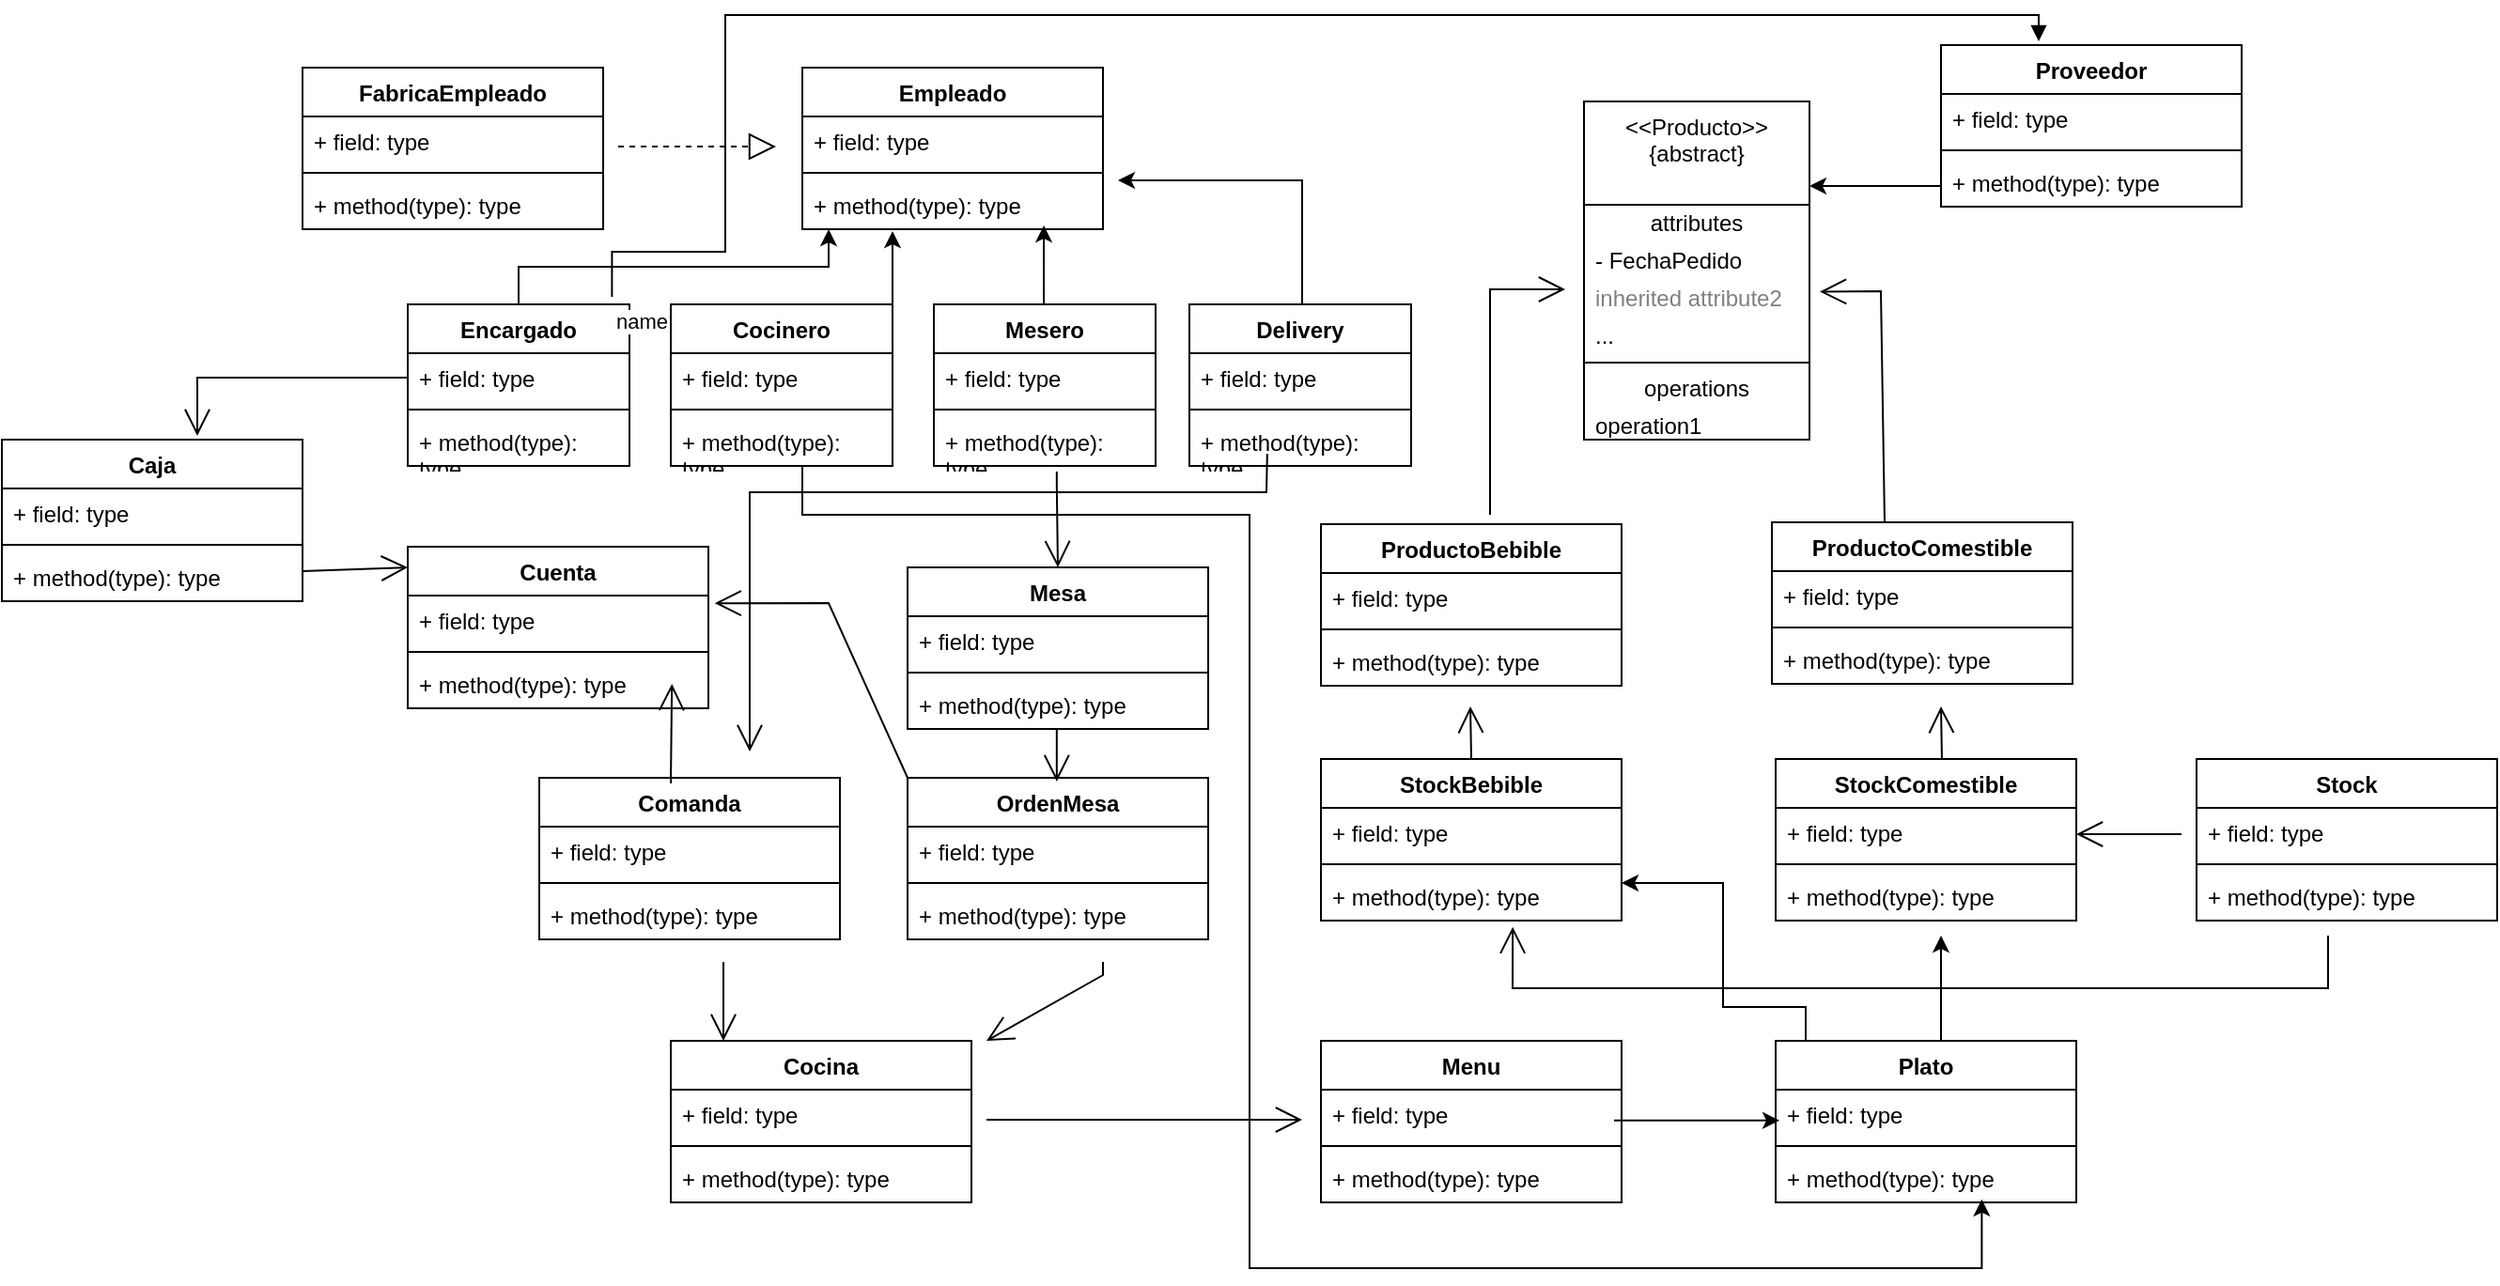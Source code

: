 <mxfile version="24.6.4" type="device">
  <diagram name="Page-1" id="c4acf3e9-155e-7222-9cf6-157b1a14988f">
    <mxGraphModel dx="1262" dy="672" grid="1" gridSize="14" guides="1" tooltips="1" connect="1" arrows="1" fold="1" page="1" pageScale="1" pageWidth="1200" pageHeight="1920" background="none" math="0" shadow="0">
      <root>
        <mxCell id="0" />
        <mxCell id="1" parent="0" />
        <mxCell id="5d2195bd80daf111-34" style="edgeStyle=orthogonalEdgeStyle;rounded=0;html=1;dashed=1;labelBackgroundColor=none;startFill=0;endArrow=open;endFill=0;endSize=10;fontFamily=Verdana;fontSize=10;" parent="1" source="5d2195bd80daf111-11" edge="1">
          <mxGeometry relative="1" as="geometry">
            <Array as="points">
              <mxPoint x="410" y="1029" />
              <mxPoint x="410" y="1029" />
            </Array>
            <mxPoint x="490" y="1029.0" as="targetPoint" />
          </mxGeometry>
        </mxCell>
        <mxCell id="Lcky20RSXvKVNPu2hC_a-1" value="Proveedor&lt;div&gt;&lt;br&gt;&lt;/div&gt;" style="swimlane;fontStyle=1;align=center;verticalAlign=top;childLayout=stackLayout;horizontal=1;startSize=26;horizontalStack=0;resizeParent=1;resizeParentMax=0;resizeLast=0;collapsible=1;marginBottom=0;whiteSpace=wrap;html=1;" vertex="1" parent="1">
          <mxGeometry x="1600" y="30" width="160" height="86" as="geometry" />
        </mxCell>
        <mxCell id="Lcky20RSXvKVNPu2hC_a-2" value="+ field: type" style="text;strokeColor=none;fillColor=none;align=left;verticalAlign=top;spacingLeft=4;spacingRight=4;overflow=hidden;rotatable=0;points=[[0,0.5],[1,0.5]];portConstraint=eastwest;whiteSpace=wrap;html=1;" vertex="1" parent="Lcky20RSXvKVNPu2hC_a-1">
          <mxGeometry y="26" width="160" height="26" as="geometry" />
        </mxCell>
        <mxCell id="Lcky20RSXvKVNPu2hC_a-3" value="" style="line;strokeWidth=1;fillColor=none;align=left;verticalAlign=middle;spacingTop=-1;spacingLeft=3;spacingRight=3;rotatable=0;labelPosition=right;points=[];portConstraint=eastwest;strokeColor=inherit;" vertex="1" parent="Lcky20RSXvKVNPu2hC_a-1">
          <mxGeometry y="52" width="160" height="8" as="geometry" />
        </mxCell>
        <mxCell id="Lcky20RSXvKVNPu2hC_a-4" value="+ method(type): type" style="text;strokeColor=none;fillColor=none;align=left;verticalAlign=top;spacingLeft=4;spacingRight=4;overflow=hidden;rotatable=0;points=[[0,0.5],[1,0.5]];portConstraint=eastwest;whiteSpace=wrap;html=1;" vertex="1" parent="Lcky20RSXvKVNPu2hC_a-1">
          <mxGeometry y="60" width="160" height="26" as="geometry" />
        </mxCell>
        <mxCell id="Lcky20RSXvKVNPu2hC_a-5" value="&amp;lt;&amp;lt;Producto&amp;gt;&amp;gt;&lt;br&gt;{abstract}" style="swimlane;fontStyle=0;align=center;verticalAlign=top;childLayout=stackLayout;horizontal=1;startSize=55;horizontalStack=0;resizeParent=1;resizeParentMax=0;resizeLast=0;collapsible=0;marginBottom=0;html=1;whiteSpace=wrap;" vertex="1" parent="1">
          <mxGeometry x="1410" y="60" width="120" height="180" as="geometry" />
        </mxCell>
        <mxCell id="Lcky20RSXvKVNPu2hC_a-6" value="attributes" style="text;html=1;strokeColor=none;fillColor=none;align=center;verticalAlign=middle;spacingLeft=4;spacingRight=4;overflow=hidden;rotatable=0;points=[[0,0.5],[1,0.5]];portConstraint=eastwest;whiteSpace=wrap;" vertex="1" parent="Lcky20RSXvKVNPu2hC_a-5">
          <mxGeometry y="55" width="120" height="20" as="geometry" />
        </mxCell>
        <mxCell id="Lcky20RSXvKVNPu2hC_a-7" value="- FechaPedido" style="text;html=1;strokeColor=none;fillColor=none;align=left;verticalAlign=middle;spacingLeft=4;spacingRight=4;overflow=hidden;rotatable=0;points=[[0,0.5],[1,0.5]];portConstraint=eastwest;whiteSpace=wrap;" vertex="1" parent="Lcky20RSXvKVNPu2hC_a-5">
          <mxGeometry y="75" width="120" height="20" as="geometry" />
        </mxCell>
        <mxCell id="Lcky20RSXvKVNPu2hC_a-8" value="inherited attribute2" style="text;html=1;strokeColor=none;fillColor=none;align=left;verticalAlign=middle;spacingLeft=4;spacingRight=4;overflow=hidden;rotatable=0;points=[[0,0.5],[1,0.5]];portConstraint=eastwest;fontColor=#808080;whiteSpace=wrap;" vertex="1" parent="Lcky20RSXvKVNPu2hC_a-5">
          <mxGeometry y="95" width="120" height="20" as="geometry" />
        </mxCell>
        <mxCell id="Lcky20RSXvKVNPu2hC_a-9" value="..." style="text;html=1;strokeColor=none;fillColor=none;align=left;verticalAlign=middle;spacingLeft=4;spacingRight=4;overflow=hidden;rotatable=0;points=[[0,0.5],[1,0.5]];portConstraint=eastwest;whiteSpace=wrap;" vertex="1" parent="Lcky20RSXvKVNPu2hC_a-5">
          <mxGeometry y="115" width="120" height="20" as="geometry" />
        </mxCell>
        <mxCell id="Lcky20RSXvKVNPu2hC_a-10" value="" style="line;strokeWidth=1;fillColor=none;align=left;verticalAlign=middle;spacingTop=-1;spacingLeft=3;spacingRight=3;rotatable=0;labelPosition=right;points=[];portConstraint=eastwest;" vertex="1" parent="Lcky20RSXvKVNPu2hC_a-5">
          <mxGeometry y="135" width="120" height="8" as="geometry" />
        </mxCell>
        <mxCell id="Lcky20RSXvKVNPu2hC_a-11" value="operations" style="text;html=1;strokeColor=none;fillColor=none;align=center;verticalAlign=middle;spacingLeft=4;spacingRight=4;overflow=hidden;rotatable=0;points=[[0,0.5],[1,0.5]];portConstraint=eastwest;whiteSpace=wrap;" vertex="1" parent="Lcky20RSXvKVNPu2hC_a-5">
          <mxGeometry y="143" width="120" height="20" as="geometry" />
        </mxCell>
        <mxCell id="Lcky20RSXvKVNPu2hC_a-12" value="operation1" style="text;html=1;strokeColor=none;fillColor=none;align=left;verticalAlign=middle;spacingLeft=4;spacingRight=4;overflow=hidden;rotatable=0;points=[[0,0.5],[1,0.5]];portConstraint=eastwest;whiteSpace=wrap;" vertex="1" parent="Lcky20RSXvKVNPu2hC_a-5">
          <mxGeometry y="163" width="120" height="17" as="geometry" />
        </mxCell>
        <mxCell id="Lcky20RSXvKVNPu2hC_a-43" value="ProductoBebible&lt;div&gt;&lt;br&gt;&lt;/div&gt;" style="swimlane;fontStyle=1;align=center;verticalAlign=top;childLayout=stackLayout;horizontal=1;startSize=26;horizontalStack=0;resizeParent=1;resizeParentMax=0;resizeLast=0;collapsible=1;marginBottom=0;whiteSpace=wrap;html=1;" vertex="1" parent="1">
          <mxGeometry x="1270" y="285" width="160" height="86" as="geometry" />
        </mxCell>
        <mxCell id="Lcky20RSXvKVNPu2hC_a-44" value="+ field: type" style="text;strokeColor=none;fillColor=none;align=left;verticalAlign=top;spacingLeft=4;spacingRight=4;overflow=hidden;rotatable=0;points=[[0,0.5],[1,0.5]];portConstraint=eastwest;whiteSpace=wrap;html=1;" vertex="1" parent="Lcky20RSXvKVNPu2hC_a-43">
          <mxGeometry y="26" width="160" height="26" as="geometry" />
        </mxCell>
        <mxCell id="Lcky20RSXvKVNPu2hC_a-45" value="" style="line;strokeWidth=1;fillColor=none;align=left;verticalAlign=middle;spacingTop=-1;spacingLeft=3;spacingRight=3;rotatable=0;labelPosition=right;points=[];portConstraint=eastwest;strokeColor=inherit;" vertex="1" parent="Lcky20RSXvKVNPu2hC_a-43">
          <mxGeometry y="52" width="160" height="8" as="geometry" />
        </mxCell>
        <mxCell id="Lcky20RSXvKVNPu2hC_a-46" value="+ method(type): type" style="text;strokeColor=none;fillColor=none;align=left;verticalAlign=top;spacingLeft=4;spacingRight=4;overflow=hidden;rotatable=0;points=[[0,0.5],[1,0.5]];portConstraint=eastwest;whiteSpace=wrap;html=1;" vertex="1" parent="Lcky20RSXvKVNPu2hC_a-43">
          <mxGeometry y="60" width="160" height="26" as="geometry" />
        </mxCell>
        <mxCell id="Lcky20RSXvKVNPu2hC_a-47" value="&lt;div&gt;ProductoComestible&lt;/div&gt;&lt;div&gt;&lt;br&gt;&lt;/div&gt;" style="swimlane;fontStyle=1;align=center;verticalAlign=top;childLayout=stackLayout;horizontal=1;startSize=26;horizontalStack=0;resizeParent=1;resizeParentMax=0;resizeLast=0;collapsible=1;marginBottom=0;whiteSpace=wrap;html=1;" vertex="1" parent="1">
          <mxGeometry x="1510" y="284" width="160" height="86" as="geometry" />
        </mxCell>
        <mxCell id="Lcky20RSXvKVNPu2hC_a-48" value="+ field: type" style="text;strokeColor=none;fillColor=none;align=left;verticalAlign=top;spacingLeft=4;spacingRight=4;overflow=hidden;rotatable=0;points=[[0,0.5],[1,0.5]];portConstraint=eastwest;whiteSpace=wrap;html=1;" vertex="1" parent="Lcky20RSXvKVNPu2hC_a-47">
          <mxGeometry y="26" width="160" height="26" as="geometry" />
        </mxCell>
        <mxCell id="Lcky20RSXvKVNPu2hC_a-49" value="" style="line;strokeWidth=1;fillColor=none;align=left;verticalAlign=middle;spacingTop=-1;spacingLeft=3;spacingRight=3;rotatable=0;labelPosition=right;points=[];portConstraint=eastwest;strokeColor=inherit;" vertex="1" parent="Lcky20RSXvKVNPu2hC_a-47">
          <mxGeometry y="52" width="160" height="8" as="geometry" />
        </mxCell>
        <mxCell id="Lcky20RSXvKVNPu2hC_a-50" value="+ method(type): type" style="text;strokeColor=none;fillColor=none;align=left;verticalAlign=top;spacingLeft=4;spacingRight=4;overflow=hidden;rotatable=0;points=[[0,0.5],[1,0.5]];portConstraint=eastwest;whiteSpace=wrap;html=1;" vertex="1" parent="Lcky20RSXvKVNPu2hC_a-47">
          <mxGeometry y="60" width="160" height="26" as="geometry" />
        </mxCell>
        <mxCell id="Lcky20RSXvKVNPu2hC_a-54" value="" style="endArrow=open;endFill=1;endSize=12;html=1;rounded=0;" edge="1" parent="1">
          <mxGeometry width="160" relative="1" as="geometry">
            <mxPoint x="1360" y="280" as="sourcePoint" />
            <mxPoint x="1400" y="160" as="targetPoint" />
            <Array as="points">
              <mxPoint x="1360" y="160" />
            </Array>
          </mxGeometry>
        </mxCell>
        <mxCell id="Lcky20RSXvKVNPu2hC_a-55" value="" style="endArrow=open;endFill=1;endSize=12;html=1;rounded=0;entryX=1.046;entryY=1.315;entryDx=0;entryDy=0;entryPerimeter=0;" edge="1" parent="1" target="Lcky20RSXvKVNPu2hC_a-7">
          <mxGeometry width="160" relative="1" as="geometry">
            <mxPoint x="1570" y="284" as="sourcePoint" />
            <mxPoint x="1610" y="164" as="targetPoint" />
            <Array as="points">
              <mxPoint x="1568" y="161" />
            </Array>
          </mxGeometry>
        </mxCell>
        <mxCell id="Lcky20RSXvKVNPu2hC_a-57" style="edgeStyle=orthogonalEdgeStyle;rounded=0;orthogonalLoop=1;jettySize=auto;html=1;exitX=0;exitY=0.5;exitDx=0;exitDy=0;entryX=1;entryY=0.25;entryDx=0;entryDy=0;" edge="1" parent="1" source="Lcky20RSXvKVNPu2hC_a-4" target="Lcky20RSXvKVNPu2hC_a-5">
          <mxGeometry relative="1" as="geometry">
            <Array as="points">
              <mxPoint x="1600" y="105" />
            </Array>
          </mxGeometry>
        </mxCell>
        <mxCell id="Lcky20RSXvKVNPu2hC_a-58" value="Empleado" style="swimlane;fontStyle=1;align=center;verticalAlign=top;childLayout=stackLayout;horizontal=1;startSize=26;horizontalStack=0;resizeParent=1;resizeParentMax=0;resizeLast=0;collapsible=1;marginBottom=0;whiteSpace=wrap;html=1;" vertex="1" parent="1">
          <mxGeometry x="994" y="42" width="160" height="86" as="geometry" />
        </mxCell>
        <mxCell id="Lcky20RSXvKVNPu2hC_a-59" value="+ field: type" style="text;strokeColor=none;fillColor=none;align=left;verticalAlign=top;spacingLeft=4;spacingRight=4;overflow=hidden;rotatable=0;points=[[0,0.5],[1,0.5]];portConstraint=eastwest;whiteSpace=wrap;html=1;" vertex="1" parent="Lcky20RSXvKVNPu2hC_a-58">
          <mxGeometry y="26" width="160" height="26" as="geometry" />
        </mxCell>
        <mxCell id="Lcky20RSXvKVNPu2hC_a-60" value="" style="line;strokeWidth=1;fillColor=none;align=left;verticalAlign=middle;spacingTop=-1;spacingLeft=3;spacingRight=3;rotatable=0;labelPosition=right;points=[];portConstraint=eastwest;strokeColor=inherit;" vertex="1" parent="Lcky20RSXvKVNPu2hC_a-58">
          <mxGeometry y="52" width="160" height="8" as="geometry" />
        </mxCell>
        <mxCell id="Lcky20RSXvKVNPu2hC_a-61" value="+ method(type): type" style="text;strokeColor=none;fillColor=none;align=left;verticalAlign=top;spacingLeft=4;spacingRight=4;overflow=hidden;rotatable=0;points=[[0,0.5],[1,0.5]];portConstraint=eastwest;whiteSpace=wrap;html=1;" vertex="1" parent="Lcky20RSXvKVNPu2hC_a-58">
          <mxGeometry y="60" width="160" height="26" as="geometry" />
        </mxCell>
        <mxCell id="Lcky20RSXvKVNPu2hC_a-86" style="edgeStyle=orthogonalEdgeStyle;rounded=0;orthogonalLoop=1;jettySize=auto;html=1;" edge="1" parent="1" source="Lcky20RSXvKVNPu2hC_a-62" target="Lcky20RSXvKVNPu2hC_a-61">
          <mxGeometry relative="1" as="geometry">
            <mxPoint x="1008" y="140" as="targetPoint" />
            <Array as="points">
              <mxPoint x="843" y="148" />
              <mxPoint x="1008" y="148" />
            </Array>
          </mxGeometry>
        </mxCell>
        <mxCell id="Lcky20RSXvKVNPu2hC_a-62" value="Encargado&lt;div&gt;&lt;br&gt;&lt;/div&gt;" style="swimlane;fontStyle=1;align=center;verticalAlign=top;childLayout=stackLayout;horizontal=1;startSize=26;horizontalStack=0;resizeParent=1;resizeParentMax=0;resizeLast=0;collapsible=1;marginBottom=0;whiteSpace=wrap;html=1;" vertex="1" parent="1">
          <mxGeometry x="784" y="168" width="118" height="86" as="geometry" />
        </mxCell>
        <mxCell id="Lcky20RSXvKVNPu2hC_a-63" value="+ field: type" style="text;strokeColor=none;fillColor=none;align=left;verticalAlign=top;spacingLeft=4;spacingRight=4;overflow=hidden;rotatable=0;points=[[0,0.5],[1,0.5]];portConstraint=eastwest;whiteSpace=wrap;html=1;" vertex="1" parent="Lcky20RSXvKVNPu2hC_a-62">
          <mxGeometry y="26" width="118" height="26" as="geometry" />
        </mxCell>
        <mxCell id="Lcky20RSXvKVNPu2hC_a-64" value="" style="line;strokeWidth=1;fillColor=none;align=left;verticalAlign=middle;spacingTop=-1;spacingLeft=3;spacingRight=3;rotatable=0;labelPosition=right;points=[];portConstraint=eastwest;strokeColor=inherit;" vertex="1" parent="Lcky20RSXvKVNPu2hC_a-62">
          <mxGeometry y="52" width="118" height="8" as="geometry" />
        </mxCell>
        <mxCell id="Lcky20RSXvKVNPu2hC_a-65" value="+ method(type): type" style="text;strokeColor=none;fillColor=none;align=left;verticalAlign=top;spacingLeft=4;spacingRight=4;overflow=hidden;rotatable=0;points=[[0,0.5],[1,0.5]];portConstraint=eastwest;whiteSpace=wrap;html=1;" vertex="1" parent="Lcky20RSXvKVNPu2hC_a-62">
          <mxGeometry y="60" width="118" height="26" as="geometry" />
        </mxCell>
        <mxCell id="Lcky20RSXvKVNPu2hC_a-66" value="Cocinero&lt;div&gt;&lt;br&gt;&lt;/div&gt;" style="swimlane;fontStyle=1;align=center;verticalAlign=top;childLayout=stackLayout;horizontal=1;startSize=26;horizontalStack=0;resizeParent=1;resizeParentMax=0;resizeLast=0;collapsible=1;marginBottom=0;whiteSpace=wrap;html=1;" vertex="1" parent="1">
          <mxGeometry x="924" y="168" width="118" height="86" as="geometry" />
        </mxCell>
        <mxCell id="Lcky20RSXvKVNPu2hC_a-67" value="+ field: type" style="text;strokeColor=none;fillColor=none;align=left;verticalAlign=top;spacingLeft=4;spacingRight=4;overflow=hidden;rotatable=0;points=[[0,0.5],[1,0.5]];portConstraint=eastwest;whiteSpace=wrap;html=1;" vertex="1" parent="Lcky20RSXvKVNPu2hC_a-66">
          <mxGeometry y="26" width="118" height="26" as="geometry" />
        </mxCell>
        <mxCell id="Lcky20RSXvKVNPu2hC_a-68" value="" style="line;strokeWidth=1;fillColor=none;align=left;verticalAlign=middle;spacingTop=-1;spacingLeft=3;spacingRight=3;rotatable=0;labelPosition=right;points=[];portConstraint=eastwest;strokeColor=inherit;" vertex="1" parent="Lcky20RSXvKVNPu2hC_a-66">
          <mxGeometry y="52" width="118" height="8" as="geometry" />
        </mxCell>
        <mxCell id="Lcky20RSXvKVNPu2hC_a-69" value="+ method(type): type" style="text;strokeColor=none;fillColor=none;align=left;verticalAlign=top;spacingLeft=4;spacingRight=4;overflow=hidden;rotatable=0;points=[[0,0.5],[1,0.5]];portConstraint=eastwest;whiteSpace=wrap;html=1;" vertex="1" parent="Lcky20RSXvKVNPu2hC_a-66">
          <mxGeometry y="60" width="118" height="26" as="geometry" />
        </mxCell>
        <mxCell id="Lcky20RSXvKVNPu2hC_a-70" value="Mesero&lt;div&gt;&lt;br&gt;&lt;/div&gt;" style="swimlane;fontStyle=1;align=center;verticalAlign=top;childLayout=stackLayout;horizontal=1;startSize=26;horizontalStack=0;resizeParent=1;resizeParentMax=0;resizeLast=0;collapsible=1;marginBottom=0;whiteSpace=wrap;html=1;" vertex="1" parent="1">
          <mxGeometry x="1064" y="168" width="118" height="86" as="geometry" />
        </mxCell>
        <mxCell id="Lcky20RSXvKVNPu2hC_a-71" value="+ field: type" style="text;strokeColor=none;fillColor=none;align=left;verticalAlign=top;spacingLeft=4;spacingRight=4;overflow=hidden;rotatable=0;points=[[0,0.5],[1,0.5]];portConstraint=eastwest;whiteSpace=wrap;html=1;" vertex="1" parent="Lcky20RSXvKVNPu2hC_a-70">
          <mxGeometry y="26" width="118" height="26" as="geometry" />
        </mxCell>
        <mxCell id="Lcky20RSXvKVNPu2hC_a-72" value="" style="line;strokeWidth=1;fillColor=none;align=left;verticalAlign=middle;spacingTop=-1;spacingLeft=3;spacingRight=3;rotatable=0;labelPosition=right;points=[];portConstraint=eastwest;strokeColor=inherit;" vertex="1" parent="Lcky20RSXvKVNPu2hC_a-70">
          <mxGeometry y="52" width="118" height="8" as="geometry" />
        </mxCell>
        <mxCell id="Lcky20RSXvKVNPu2hC_a-73" value="+ method(type): type" style="text;strokeColor=none;fillColor=none;align=left;verticalAlign=top;spacingLeft=4;spacingRight=4;overflow=hidden;rotatable=0;points=[[0,0.5],[1,0.5]];portConstraint=eastwest;whiteSpace=wrap;html=1;" vertex="1" parent="Lcky20RSXvKVNPu2hC_a-70">
          <mxGeometry y="60" width="118" height="26" as="geometry" />
        </mxCell>
        <mxCell id="Lcky20RSXvKVNPu2hC_a-76" value="&lt;div&gt;Delivery&lt;/div&gt;&lt;div&gt;&lt;br&gt;&lt;/div&gt;" style="swimlane;fontStyle=1;align=center;verticalAlign=top;childLayout=stackLayout;horizontal=1;startSize=26;horizontalStack=0;resizeParent=1;resizeParentMax=0;resizeLast=0;collapsible=1;marginBottom=0;whiteSpace=wrap;html=1;" vertex="1" parent="1">
          <mxGeometry x="1200" y="168" width="118" height="86" as="geometry" />
        </mxCell>
        <mxCell id="Lcky20RSXvKVNPu2hC_a-77" value="+ field: type" style="text;strokeColor=none;fillColor=none;align=left;verticalAlign=top;spacingLeft=4;spacingRight=4;overflow=hidden;rotatable=0;points=[[0,0.5],[1,0.5]];portConstraint=eastwest;whiteSpace=wrap;html=1;" vertex="1" parent="Lcky20RSXvKVNPu2hC_a-76">
          <mxGeometry y="26" width="118" height="26" as="geometry" />
        </mxCell>
        <mxCell id="Lcky20RSXvKVNPu2hC_a-78" value="" style="line;strokeWidth=1;fillColor=none;align=left;verticalAlign=middle;spacingTop=-1;spacingLeft=3;spacingRight=3;rotatable=0;labelPosition=right;points=[];portConstraint=eastwest;strokeColor=inherit;" vertex="1" parent="Lcky20RSXvKVNPu2hC_a-76">
          <mxGeometry y="52" width="118" height="8" as="geometry" />
        </mxCell>
        <mxCell id="Lcky20RSXvKVNPu2hC_a-79" value="+ method(type): type" style="text;strokeColor=none;fillColor=none;align=left;verticalAlign=top;spacingLeft=4;spacingRight=4;overflow=hidden;rotatable=0;points=[[0,0.5],[1,0.5]];portConstraint=eastwest;whiteSpace=wrap;html=1;" vertex="1" parent="Lcky20RSXvKVNPu2hC_a-76">
          <mxGeometry y="60" width="118" height="26" as="geometry" />
        </mxCell>
        <mxCell id="Lcky20RSXvKVNPu2hC_a-80" value="FabricaEmpleado&lt;div&gt;&lt;br&gt;&lt;/div&gt;" style="swimlane;fontStyle=1;align=center;verticalAlign=top;childLayout=stackLayout;horizontal=1;startSize=26;horizontalStack=0;resizeParent=1;resizeParentMax=0;resizeLast=0;collapsible=1;marginBottom=0;whiteSpace=wrap;html=1;" vertex="1" parent="1">
          <mxGeometry x="728" y="42" width="160" height="86" as="geometry" />
        </mxCell>
        <mxCell id="Lcky20RSXvKVNPu2hC_a-81" value="+ field: type" style="text;strokeColor=none;fillColor=none;align=left;verticalAlign=top;spacingLeft=4;spacingRight=4;overflow=hidden;rotatable=0;points=[[0,0.5],[1,0.5]];portConstraint=eastwest;whiteSpace=wrap;html=1;" vertex="1" parent="Lcky20RSXvKVNPu2hC_a-80">
          <mxGeometry y="26" width="160" height="26" as="geometry" />
        </mxCell>
        <mxCell id="Lcky20RSXvKVNPu2hC_a-82" value="" style="line;strokeWidth=1;fillColor=none;align=left;verticalAlign=middle;spacingTop=-1;spacingLeft=3;spacingRight=3;rotatable=0;labelPosition=right;points=[];portConstraint=eastwest;strokeColor=inherit;" vertex="1" parent="Lcky20RSXvKVNPu2hC_a-80">
          <mxGeometry y="52" width="160" height="8" as="geometry" />
        </mxCell>
        <mxCell id="Lcky20RSXvKVNPu2hC_a-83" value="+ method(type): type" style="text;strokeColor=none;fillColor=none;align=left;verticalAlign=top;spacingLeft=4;spacingRight=4;overflow=hidden;rotatable=0;points=[[0,0.5],[1,0.5]];portConstraint=eastwest;whiteSpace=wrap;html=1;" vertex="1" parent="Lcky20RSXvKVNPu2hC_a-80">
          <mxGeometry y="60" width="160" height="26" as="geometry" />
        </mxCell>
        <mxCell id="Lcky20RSXvKVNPu2hC_a-84" value="" style="endArrow=block;dashed=1;endFill=0;endSize=12;html=1;rounded=0;" edge="1" parent="1">
          <mxGeometry width="160" relative="1" as="geometry">
            <mxPoint x="896" y="84" as="sourcePoint" />
            <mxPoint x="980" y="84" as="targetPoint" />
          </mxGeometry>
        </mxCell>
        <mxCell id="Lcky20RSXvKVNPu2hC_a-88" style="edgeStyle=orthogonalEdgeStyle;rounded=0;orthogonalLoop=1;jettySize=auto;html=1;" edge="1" parent="1">
          <mxGeometry relative="1" as="geometry">
            <mxPoint x="1162" y="102" as="targetPoint" />
            <mxPoint x="1260" y="168" as="sourcePoint" />
            <Array as="points">
              <mxPoint x="1260" y="102" />
            </Array>
          </mxGeometry>
        </mxCell>
        <mxCell id="Lcky20RSXvKVNPu2hC_a-89" style="edgeStyle=orthogonalEdgeStyle;rounded=0;orthogonalLoop=1;jettySize=auto;html=1;" edge="1" parent="1">
          <mxGeometry relative="1" as="geometry">
            <mxPoint x="1122.52" y="126" as="targetPoint" />
            <mxPoint x="1122.52" y="168" as="sourcePoint" />
            <Array as="points">
              <mxPoint x="1122.52" y="156" />
            </Array>
          </mxGeometry>
        </mxCell>
        <mxCell id="Lcky20RSXvKVNPu2hC_a-90" style="edgeStyle=orthogonalEdgeStyle;rounded=0;orthogonalLoop=1;jettySize=auto;html=1;" edge="1" parent="1">
          <mxGeometry relative="1" as="geometry">
            <mxPoint x="1042" y="129" as="targetPoint" />
            <mxPoint x="1042" y="171" as="sourcePoint" />
            <Array as="points">
              <mxPoint x="1042" y="159" />
            </Array>
          </mxGeometry>
        </mxCell>
        <mxCell id="Lcky20RSXvKVNPu2hC_a-91" value="name" style="endArrow=block;endFill=1;html=1;edgeStyle=orthogonalEdgeStyle;align=left;verticalAlign=top;rounded=0;exitX=0.921;exitY=-0.046;exitDx=0;exitDy=0;exitPerimeter=0;" edge="1" parent="1" source="Lcky20RSXvKVNPu2hC_a-62">
          <mxGeometry x="-1" relative="1" as="geometry">
            <mxPoint x="798" y="140" as="sourcePoint" />
            <mxPoint x="1652" y="28" as="targetPoint" />
            <Array as="points">
              <mxPoint x="893" y="140" />
              <mxPoint x="953" y="140" />
              <mxPoint x="953" y="14" />
            </Array>
          </mxGeometry>
        </mxCell>
        <mxCell id="Lcky20RSXvKVNPu2hC_a-92" value="&lt;div&gt;&lt;br&gt;&lt;/div&gt;&lt;div&gt;&lt;br&gt;&lt;/div&gt;" style="edgeLabel;resizable=0;html=1;align=left;verticalAlign=bottom;" connectable="0" vertex="1" parent="Lcky20RSXvKVNPu2hC_a-91">
          <mxGeometry x="-1" relative="1" as="geometry" />
        </mxCell>
        <mxCell id="Lcky20RSXvKVNPu2hC_a-93" value="Stock&lt;div&gt;&lt;br&gt;&lt;/div&gt;" style="swimlane;fontStyle=1;align=center;verticalAlign=top;childLayout=stackLayout;horizontal=1;startSize=26;horizontalStack=0;resizeParent=1;resizeParentMax=0;resizeLast=0;collapsible=1;marginBottom=0;whiteSpace=wrap;html=1;" vertex="1" parent="1">
          <mxGeometry x="1736" y="410" width="160" height="86" as="geometry" />
        </mxCell>
        <mxCell id="Lcky20RSXvKVNPu2hC_a-94" value="+ field: type" style="text;strokeColor=none;fillColor=none;align=left;verticalAlign=top;spacingLeft=4;spacingRight=4;overflow=hidden;rotatable=0;points=[[0,0.5],[1,0.5]];portConstraint=eastwest;whiteSpace=wrap;html=1;" vertex="1" parent="Lcky20RSXvKVNPu2hC_a-93">
          <mxGeometry y="26" width="160" height="26" as="geometry" />
        </mxCell>
        <mxCell id="Lcky20RSXvKVNPu2hC_a-95" value="" style="line;strokeWidth=1;fillColor=none;align=left;verticalAlign=middle;spacingTop=-1;spacingLeft=3;spacingRight=3;rotatable=0;labelPosition=right;points=[];portConstraint=eastwest;strokeColor=inherit;" vertex="1" parent="Lcky20RSXvKVNPu2hC_a-93">
          <mxGeometry y="52" width="160" height="8" as="geometry" />
        </mxCell>
        <mxCell id="Lcky20RSXvKVNPu2hC_a-96" value="+ method(type): type" style="text;strokeColor=none;fillColor=none;align=left;verticalAlign=top;spacingLeft=4;spacingRight=4;overflow=hidden;rotatable=0;points=[[0,0.5],[1,0.5]];portConstraint=eastwest;whiteSpace=wrap;html=1;" vertex="1" parent="Lcky20RSXvKVNPu2hC_a-93">
          <mxGeometry y="60" width="160" height="26" as="geometry" />
        </mxCell>
        <mxCell id="Lcky20RSXvKVNPu2hC_a-97" value="StockBebible&lt;div&gt;&lt;br&gt;&lt;div&gt;&lt;br&gt;&lt;/div&gt;&lt;/div&gt;" style="swimlane;fontStyle=1;align=center;verticalAlign=top;childLayout=stackLayout;horizontal=1;startSize=26;horizontalStack=0;resizeParent=1;resizeParentMax=0;resizeLast=0;collapsible=1;marginBottom=0;whiteSpace=wrap;html=1;" vertex="1" parent="1">
          <mxGeometry x="1270" y="410" width="160" height="86" as="geometry" />
        </mxCell>
        <mxCell id="Lcky20RSXvKVNPu2hC_a-98" value="+ field: type" style="text;strokeColor=none;fillColor=none;align=left;verticalAlign=top;spacingLeft=4;spacingRight=4;overflow=hidden;rotatable=0;points=[[0,0.5],[1,0.5]];portConstraint=eastwest;whiteSpace=wrap;html=1;" vertex="1" parent="Lcky20RSXvKVNPu2hC_a-97">
          <mxGeometry y="26" width="160" height="26" as="geometry" />
        </mxCell>
        <mxCell id="Lcky20RSXvKVNPu2hC_a-99" value="" style="line;strokeWidth=1;fillColor=none;align=left;verticalAlign=middle;spacingTop=-1;spacingLeft=3;spacingRight=3;rotatable=0;labelPosition=right;points=[];portConstraint=eastwest;strokeColor=inherit;" vertex="1" parent="Lcky20RSXvKVNPu2hC_a-97">
          <mxGeometry y="52" width="160" height="8" as="geometry" />
        </mxCell>
        <mxCell id="Lcky20RSXvKVNPu2hC_a-100" value="+ method(type): type" style="text;strokeColor=none;fillColor=none;align=left;verticalAlign=top;spacingLeft=4;spacingRight=4;overflow=hidden;rotatable=0;points=[[0,0.5],[1,0.5]];portConstraint=eastwest;whiteSpace=wrap;html=1;" vertex="1" parent="Lcky20RSXvKVNPu2hC_a-97">
          <mxGeometry y="60" width="160" height="26" as="geometry" />
        </mxCell>
        <mxCell id="Lcky20RSXvKVNPu2hC_a-101" value="StockComestible&lt;div&gt;&lt;br&gt;&lt;div&gt;&lt;br&gt;&lt;/div&gt;&lt;/div&gt;" style="swimlane;fontStyle=1;align=center;verticalAlign=top;childLayout=stackLayout;horizontal=1;startSize=26;horizontalStack=0;resizeParent=1;resizeParentMax=0;resizeLast=0;collapsible=1;marginBottom=0;whiteSpace=wrap;html=1;" vertex="1" parent="1">
          <mxGeometry x="1512" y="410" width="160" height="86" as="geometry" />
        </mxCell>
        <mxCell id="Lcky20RSXvKVNPu2hC_a-102" value="+ field: type" style="text;strokeColor=none;fillColor=none;align=left;verticalAlign=top;spacingLeft=4;spacingRight=4;overflow=hidden;rotatable=0;points=[[0,0.5],[1,0.5]];portConstraint=eastwest;whiteSpace=wrap;html=1;" vertex="1" parent="Lcky20RSXvKVNPu2hC_a-101">
          <mxGeometry y="26" width="160" height="26" as="geometry" />
        </mxCell>
        <mxCell id="Lcky20RSXvKVNPu2hC_a-103" value="" style="line;strokeWidth=1;fillColor=none;align=left;verticalAlign=middle;spacingTop=-1;spacingLeft=3;spacingRight=3;rotatable=0;labelPosition=right;points=[];portConstraint=eastwest;strokeColor=inherit;" vertex="1" parent="Lcky20RSXvKVNPu2hC_a-101">
          <mxGeometry y="52" width="160" height="8" as="geometry" />
        </mxCell>
        <mxCell id="Lcky20RSXvKVNPu2hC_a-104" value="+ method(type): type" style="text;strokeColor=none;fillColor=none;align=left;verticalAlign=top;spacingLeft=4;spacingRight=4;overflow=hidden;rotatable=0;points=[[0,0.5],[1,0.5]];portConstraint=eastwest;whiteSpace=wrap;html=1;" vertex="1" parent="Lcky20RSXvKVNPu2hC_a-101">
          <mxGeometry y="60" width="160" height="26" as="geometry" />
        </mxCell>
        <mxCell id="Lcky20RSXvKVNPu2hC_a-105" value="" style="endArrow=open;endFill=1;endSize=12;html=1;rounded=0;" edge="1" parent="1">
          <mxGeometry width="160" relative="1" as="geometry">
            <mxPoint x="1350" y="410" as="sourcePoint" />
            <mxPoint x="1349.52" y="382" as="targetPoint" />
            <Array as="points">
              <mxPoint x="1349.52" y="410" />
            </Array>
          </mxGeometry>
        </mxCell>
        <mxCell id="Lcky20RSXvKVNPu2hC_a-106" value="" style="endArrow=open;endFill=1;endSize=12;html=1;rounded=0;" edge="1" parent="1">
          <mxGeometry width="160" relative="1" as="geometry">
            <mxPoint x="1600.48" y="410" as="sourcePoint" />
            <mxPoint x="1600" y="382" as="targetPoint" />
            <Array as="points">
              <mxPoint x="1600" y="410" />
            </Array>
          </mxGeometry>
        </mxCell>
        <mxCell id="Lcky20RSXvKVNPu2hC_a-107" value="" style="endArrow=open;endFill=1;endSize=12;html=1;rounded=0;" edge="1" parent="1">
          <mxGeometry width="160" relative="1" as="geometry">
            <mxPoint x="1699.24" y="450" as="sourcePoint" />
            <mxPoint x="1672" y="450" as="targetPoint" />
            <Array as="points">
              <mxPoint x="1728" y="450" />
              <mxPoint x="1698.76" y="450" />
            </Array>
          </mxGeometry>
        </mxCell>
        <mxCell id="Lcky20RSXvKVNPu2hC_a-108" value="&lt;div&gt;Plato&lt;/div&gt;&lt;div&gt;&lt;br&gt;&lt;/div&gt;" style="swimlane;fontStyle=1;align=center;verticalAlign=top;childLayout=stackLayout;horizontal=1;startSize=26;horizontalStack=0;resizeParent=1;resizeParentMax=0;resizeLast=0;collapsible=1;marginBottom=0;whiteSpace=wrap;html=1;" vertex="1" parent="1">
          <mxGeometry x="1512" y="560" width="160" height="86" as="geometry" />
        </mxCell>
        <mxCell id="Lcky20RSXvKVNPu2hC_a-109" value="+ field: type" style="text;strokeColor=none;fillColor=none;align=left;verticalAlign=top;spacingLeft=4;spacingRight=4;overflow=hidden;rotatable=0;points=[[0,0.5],[1,0.5]];portConstraint=eastwest;whiteSpace=wrap;html=1;" vertex="1" parent="Lcky20RSXvKVNPu2hC_a-108">
          <mxGeometry y="26" width="160" height="26" as="geometry" />
        </mxCell>
        <mxCell id="Lcky20RSXvKVNPu2hC_a-110" value="" style="line;strokeWidth=1;fillColor=none;align=left;verticalAlign=middle;spacingTop=-1;spacingLeft=3;spacingRight=3;rotatable=0;labelPosition=right;points=[];portConstraint=eastwest;strokeColor=inherit;" vertex="1" parent="Lcky20RSXvKVNPu2hC_a-108">
          <mxGeometry y="52" width="160" height="8" as="geometry" />
        </mxCell>
        <mxCell id="Lcky20RSXvKVNPu2hC_a-111" value="+ method(type): type" style="text;strokeColor=none;fillColor=none;align=left;verticalAlign=top;spacingLeft=4;spacingRight=4;overflow=hidden;rotatable=0;points=[[0,0.5],[1,0.5]];portConstraint=eastwest;whiteSpace=wrap;html=1;" vertex="1" parent="Lcky20RSXvKVNPu2hC_a-108">
          <mxGeometry y="60" width="160" height="26" as="geometry" />
        </mxCell>
        <mxCell id="Lcky20RSXvKVNPu2hC_a-112" value="&lt;div&gt;Menu&lt;/div&gt;&lt;div&gt;&lt;br&gt;&lt;/div&gt;" style="swimlane;fontStyle=1;align=center;verticalAlign=top;childLayout=stackLayout;horizontal=1;startSize=26;horizontalStack=0;resizeParent=1;resizeParentMax=0;resizeLast=0;collapsible=1;marginBottom=0;whiteSpace=wrap;html=1;" vertex="1" parent="1">
          <mxGeometry x="1270" y="560" width="160" height="86" as="geometry" />
        </mxCell>
        <mxCell id="Lcky20RSXvKVNPu2hC_a-113" value="+ field: type" style="text;strokeColor=none;fillColor=none;align=left;verticalAlign=top;spacingLeft=4;spacingRight=4;overflow=hidden;rotatable=0;points=[[0,0.5],[1,0.5]];portConstraint=eastwest;whiteSpace=wrap;html=1;" vertex="1" parent="Lcky20RSXvKVNPu2hC_a-112">
          <mxGeometry y="26" width="160" height="26" as="geometry" />
        </mxCell>
        <mxCell id="Lcky20RSXvKVNPu2hC_a-114" value="" style="line;strokeWidth=1;fillColor=none;align=left;verticalAlign=middle;spacingTop=-1;spacingLeft=3;spacingRight=3;rotatable=0;labelPosition=right;points=[];portConstraint=eastwest;strokeColor=inherit;" vertex="1" parent="Lcky20RSXvKVNPu2hC_a-112">
          <mxGeometry y="52" width="160" height="8" as="geometry" />
        </mxCell>
        <mxCell id="Lcky20RSXvKVNPu2hC_a-115" value="+ method(type): type" style="text;strokeColor=none;fillColor=none;align=left;verticalAlign=top;spacingLeft=4;spacingRight=4;overflow=hidden;rotatable=0;points=[[0,0.5],[1,0.5]];portConstraint=eastwest;whiteSpace=wrap;html=1;" vertex="1" parent="Lcky20RSXvKVNPu2hC_a-112">
          <mxGeometry y="60" width="160" height="26" as="geometry" />
        </mxCell>
        <mxCell id="Lcky20RSXvKVNPu2hC_a-116" style="edgeStyle=orthogonalEdgeStyle;rounded=0;orthogonalLoop=1;jettySize=auto;html=1;" edge="1" parent="1">
          <mxGeometry relative="1" as="geometry">
            <mxPoint x="1514.03" y="602.41" as="targetPoint" />
            <mxPoint x="1486.03" y="602.41" as="sourcePoint" />
            <Array as="points">
              <mxPoint x="1426" y="602.82" />
              <mxPoint x="1510" y="602.82" />
            </Array>
          </mxGeometry>
        </mxCell>
        <mxCell id="Lcky20RSXvKVNPu2hC_a-117" style="edgeStyle=orthogonalEdgeStyle;rounded=0;orthogonalLoop=1;jettySize=auto;html=1;" edge="1" parent="1">
          <mxGeometry relative="1" as="geometry">
            <mxPoint x="1600" y="504" as="targetPoint" />
            <mxPoint x="1600" y="560" as="sourcePoint" />
            <Array as="points">
              <mxPoint x="1600" y="532" />
            </Array>
          </mxGeometry>
        </mxCell>
        <mxCell id="Lcky20RSXvKVNPu2hC_a-118" style="edgeStyle=orthogonalEdgeStyle;rounded=0;orthogonalLoop=1;jettySize=auto;html=1;exitX=0.1;exitY=0;exitDx=0;exitDy=0;exitPerimeter=0;" edge="1" parent="1" source="Lcky20RSXvKVNPu2hC_a-108">
          <mxGeometry relative="1" as="geometry">
            <mxPoint x="1430" y="476" as="targetPoint" />
            <mxPoint x="1528" y="542" as="sourcePoint" />
            <Array as="points">
              <mxPoint x="1528" y="542" />
              <mxPoint x="1484" y="542" />
              <mxPoint x="1484" y="476" />
            </Array>
          </mxGeometry>
        </mxCell>
        <mxCell id="Lcky20RSXvKVNPu2hC_a-119" style="edgeStyle=orthogonalEdgeStyle;rounded=0;orthogonalLoop=1;jettySize=auto;html=1;exitX=0.488;exitY=1.178;exitDx=0;exitDy=0;exitPerimeter=0;entryX=0.608;entryY=1.116;entryDx=0;entryDy=0;entryPerimeter=0;" edge="1" parent="1">
          <mxGeometry relative="1" as="geometry">
            <mxPoint x="1621.7" y="644.386" as="targetPoint" />
            <mxPoint x="994.004" y="253.998" as="sourcePoint" />
            <Array as="points">
              <mxPoint x="994" y="280" />
              <mxPoint x="1232" y="280" />
              <mxPoint x="1232" y="681" />
              <mxPoint x="1622" y="681" />
            </Array>
          </mxGeometry>
        </mxCell>
        <mxCell id="Lcky20RSXvKVNPu2hC_a-123" value="Cocina&lt;div&gt;&lt;br&gt;&lt;/div&gt;" style="swimlane;fontStyle=1;align=center;verticalAlign=top;childLayout=stackLayout;horizontal=1;startSize=26;horizontalStack=0;resizeParent=1;resizeParentMax=0;resizeLast=0;collapsible=1;marginBottom=0;whiteSpace=wrap;html=1;" vertex="1" parent="1">
          <mxGeometry x="924" y="560" width="160" height="86" as="geometry" />
        </mxCell>
        <mxCell id="Lcky20RSXvKVNPu2hC_a-124" value="+ field: type" style="text;strokeColor=none;fillColor=none;align=left;verticalAlign=top;spacingLeft=4;spacingRight=4;overflow=hidden;rotatable=0;points=[[0,0.5],[1,0.5]];portConstraint=eastwest;whiteSpace=wrap;html=1;" vertex="1" parent="Lcky20RSXvKVNPu2hC_a-123">
          <mxGeometry y="26" width="160" height="26" as="geometry" />
        </mxCell>
        <mxCell id="Lcky20RSXvKVNPu2hC_a-125" value="" style="line;strokeWidth=1;fillColor=none;align=left;verticalAlign=middle;spacingTop=-1;spacingLeft=3;spacingRight=3;rotatable=0;labelPosition=right;points=[];portConstraint=eastwest;strokeColor=inherit;" vertex="1" parent="Lcky20RSXvKVNPu2hC_a-123">
          <mxGeometry y="52" width="160" height="8" as="geometry" />
        </mxCell>
        <mxCell id="Lcky20RSXvKVNPu2hC_a-126" value="+ method(type): type" style="text;strokeColor=none;fillColor=none;align=left;verticalAlign=top;spacingLeft=4;spacingRight=4;overflow=hidden;rotatable=0;points=[[0,0.5],[1,0.5]];portConstraint=eastwest;whiteSpace=wrap;html=1;" vertex="1" parent="Lcky20RSXvKVNPu2hC_a-123">
          <mxGeometry y="60" width="160" height="26" as="geometry" />
        </mxCell>
        <mxCell id="Lcky20RSXvKVNPu2hC_a-128" value="" style="endArrow=open;endFill=1;endSize=12;html=1;rounded=0;" edge="1" parent="1">
          <mxGeometry width="160" relative="1" as="geometry">
            <mxPoint x="1120.48" y="602" as="sourcePoint" />
            <mxPoint x="1260" y="602" as="targetPoint" />
            <Array as="points">
              <mxPoint x="1092" y="602" />
            </Array>
          </mxGeometry>
        </mxCell>
        <mxCell id="Lcky20RSXvKVNPu2hC_a-129" value="&lt;div&gt;Mesa&lt;/div&gt;&lt;div&gt;&lt;br&gt;&lt;/div&gt;" style="swimlane;fontStyle=1;align=center;verticalAlign=top;childLayout=stackLayout;horizontal=1;startSize=26;horizontalStack=0;resizeParent=1;resizeParentMax=0;resizeLast=0;collapsible=1;marginBottom=0;whiteSpace=wrap;html=1;" vertex="1" parent="1">
          <mxGeometry x="1050" y="308" width="160" height="86" as="geometry" />
        </mxCell>
        <mxCell id="Lcky20RSXvKVNPu2hC_a-130" value="+ field: type" style="text;strokeColor=none;fillColor=none;align=left;verticalAlign=top;spacingLeft=4;spacingRight=4;overflow=hidden;rotatable=0;points=[[0,0.5],[1,0.5]];portConstraint=eastwest;whiteSpace=wrap;html=1;" vertex="1" parent="Lcky20RSXvKVNPu2hC_a-129">
          <mxGeometry y="26" width="160" height="26" as="geometry" />
        </mxCell>
        <mxCell id="Lcky20RSXvKVNPu2hC_a-131" value="" style="line;strokeWidth=1;fillColor=none;align=left;verticalAlign=middle;spacingTop=-1;spacingLeft=3;spacingRight=3;rotatable=0;labelPosition=right;points=[];portConstraint=eastwest;strokeColor=inherit;" vertex="1" parent="Lcky20RSXvKVNPu2hC_a-129">
          <mxGeometry y="52" width="160" height="8" as="geometry" />
        </mxCell>
        <mxCell id="Lcky20RSXvKVNPu2hC_a-132" value="+ method(type): type" style="text;strokeColor=none;fillColor=none;align=left;verticalAlign=top;spacingLeft=4;spacingRight=4;overflow=hidden;rotatable=0;points=[[0,0.5],[1,0.5]];portConstraint=eastwest;whiteSpace=wrap;html=1;" vertex="1" parent="Lcky20RSXvKVNPu2hC_a-129">
          <mxGeometry y="60" width="160" height="26" as="geometry" />
        </mxCell>
        <mxCell id="Lcky20RSXvKVNPu2hC_a-133" value="&lt;div&gt;OrdenMesa&lt;/div&gt;&lt;div&gt;&lt;br&gt;&lt;/div&gt;" style="swimlane;fontStyle=1;align=center;verticalAlign=top;childLayout=stackLayout;horizontal=1;startSize=26;horizontalStack=0;resizeParent=1;resizeParentMax=0;resizeLast=0;collapsible=1;marginBottom=0;whiteSpace=wrap;html=1;" vertex="1" parent="1">
          <mxGeometry x="1050" y="420" width="160" height="86" as="geometry" />
        </mxCell>
        <mxCell id="Lcky20RSXvKVNPu2hC_a-134" value="+ field: type" style="text;strokeColor=none;fillColor=none;align=left;verticalAlign=top;spacingLeft=4;spacingRight=4;overflow=hidden;rotatable=0;points=[[0,0.5],[1,0.5]];portConstraint=eastwest;whiteSpace=wrap;html=1;" vertex="1" parent="Lcky20RSXvKVNPu2hC_a-133">
          <mxGeometry y="26" width="160" height="26" as="geometry" />
        </mxCell>
        <mxCell id="Lcky20RSXvKVNPu2hC_a-135" value="" style="line;strokeWidth=1;fillColor=none;align=left;verticalAlign=middle;spacingTop=-1;spacingLeft=3;spacingRight=3;rotatable=0;labelPosition=right;points=[];portConstraint=eastwest;strokeColor=inherit;" vertex="1" parent="Lcky20RSXvKVNPu2hC_a-133">
          <mxGeometry y="52" width="160" height="8" as="geometry" />
        </mxCell>
        <mxCell id="Lcky20RSXvKVNPu2hC_a-136" value="+ method(type): type" style="text;strokeColor=none;fillColor=none;align=left;verticalAlign=top;spacingLeft=4;spacingRight=4;overflow=hidden;rotatable=0;points=[[0,0.5],[1,0.5]];portConstraint=eastwest;whiteSpace=wrap;html=1;" vertex="1" parent="Lcky20RSXvKVNPu2hC_a-133">
          <mxGeometry y="60" width="160" height="26" as="geometry" />
        </mxCell>
        <mxCell id="Lcky20RSXvKVNPu2hC_a-137" value="" style="endArrow=open;endFill=1;endSize=12;html=1;rounded=0;" edge="1" parent="1">
          <mxGeometry width="160" relative="1" as="geometry">
            <mxPoint x="1129.41" y="394" as="sourcePoint" />
            <mxPoint x="1129.41" y="422" as="targetPoint" />
            <Array as="points">
              <mxPoint x="1129.41" y="401" />
            </Array>
          </mxGeometry>
        </mxCell>
        <mxCell id="Lcky20RSXvKVNPu2hC_a-138" value="" style="endArrow=open;endFill=1;endSize=12;html=1;rounded=0;entryX=0.5;entryY=0;entryDx=0;entryDy=0;" edge="1" parent="1" target="Lcky20RSXvKVNPu2hC_a-129">
          <mxGeometry width="160" relative="1" as="geometry">
            <mxPoint x="1129.41" y="257" as="sourcePoint" />
            <mxPoint x="1129.41" y="285" as="targetPoint" />
            <Array as="points">
              <mxPoint x="1129.41" y="264" />
            </Array>
          </mxGeometry>
        </mxCell>
        <mxCell id="Lcky20RSXvKVNPu2hC_a-139" value="" style="endArrow=open;endFill=1;endSize=12;html=1;rounded=0;" edge="1" parent="1">
          <mxGeometry width="160" relative="1" as="geometry">
            <mxPoint x="1154" y="518" as="sourcePoint" />
            <mxPoint x="1092" y="560" as="targetPoint" />
            <Array as="points">
              <mxPoint x="1154" y="525" />
            </Array>
          </mxGeometry>
        </mxCell>
        <mxCell id="Lcky20RSXvKVNPu2hC_a-140" value="&lt;div&gt;Caja&lt;/div&gt;&lt;div&gt;&lt;br&gt;&lt;/div&gt;" style="swimlane;fontStyle=1;align=center;verticalAlign=top;childLayout=stackLayout;horizontal=1;startSize=26;horizontalStack=0;resizeParent=1;resizeParentMax=0;resizeLast=0;collapsible=1;marginBottom=0;whiteSpace=wrap;html=1;" vertex="1" parent="1">
          <mxGeometry x="568" y="240" width="160" height="86" as="geometry" />
        </mxCell>
        <mxCell id="Lcky20RSXvKVNPu2hC_a-141" value="+ field: type" style="text;strokeColor=none;fillColor=none;align=left;verticalAlign=top;spacingLeft=4;spacingRight=4;overflow=hidden;rotatable=0;points=[[0,0.5],[1,0.5]];portConstraint=eastwest;whiteSpace=wrap;html=1;" vertex="1" parent="Lcky20RSXvKVNPu2hC_a-140">
          <mxGeometry y="26" width="160" height="26" as="geometry" />
        </mxCell>
        <mxCell id="Lcky20RSXvKVNPu2hC_a-142" value="" style="line;strokeWidth=1;fillColor=none;align=left;verticalAlign=middle;spacingTop=-1;spacingLeft=3;spacingRight=3;rotatable=0;labelPosition=right;points=[];portConstraint=eastwest;strokeColor=inherit;" vertex="1" parent="Lcky20RSXvKVNPu2hC_a-140">
          <mxGeometry y="52" width="160" height="8" as="geometry" />
        </mxCell>
        <mxCell id="Lcky20RSXvKVNPu2hC_a-143" value="+ method(type): type" style="text;strokeColor=none;fillColor=none;align=left;verticalAlign=top;spacingLeft=4;spacingRight=4;overflow=hidden;rotatable=0;points=[[0,0.5],[1,0.5]];portConstraint=eastwest;whiteSpace=wrap;html=1;" vertex="1" parent="Lcky20RSXvKVNPu2hC_a-140">
          <mxGeometry y="60" width="160" height="26" as="geometry" />
        </mxCell>
        <mxCell id="Lcky20RSXvKVNPu2hC_a-144" value="&lt;div&gt;Comanda&lt;/div&gt;&lt;div&gt;&lt;br&gt;&lt;/div&gt;" style="swimlane;fontStyle=1;align=center;verticalAlign=top;childLayout=stackLayout;horizontal=1;startSize=26;horizontalStack=0;resizeParent=1;resizeParentMax=0;resizeLast=0;collapsible=1;marginBottom=0;whiteSpace=wrap;html=1;" vertex="1" parent="1">
          <mxGeometry x="854" y="420" width="160" height="86" as="geometry" />
        </mxCell>
        <mxCell id="Lcky20RSXvKVNPu2hC_a-145" value="+ field: type" style="text;strokeColor=none;fillColor=none;align=left;verticalAlign=top;spacingLeft=4;spacingRight=4;overflow=hidden;rotatable=0;points=[[0,0.5],[1,0.5]];portConstraint=eastwest;whiteSpace=wrap;html=1;" vertex="1" parent="Lcky20RSXvKVNPu2hC_a-144">
          <mxGeometry y="26" width="160" height="26" as="geometry" />
        </mxCell>
        <mxCell id="Lcky20RSXvKVNPu2hC_a-146" value="" style="line;strokeWidth=1;fillColor=none;align=left;verticalAlign=middle;spacingTop=-1;spacingLeft=3;spacingRight=3;rotatable=0;labelPosition=right;points=[];portConstraint=eastwest;strokeColor=inherit;" vertex="1" parent="Lcky20RSXvKVNPu2hC_a-144">
          <mxGeometry y="52" width="160" height="8" as="geometry" />
        </mxCell>
        <mxCell id="Lcky20RSXvKVNPu2hC_a-147" value="+ method(type): type" style="text;strokeColor=none;fillColor=none;align=left;verticalAlign=top;spacingLeft=4;spacingRight=4;overflow=hidden;rotatable=0;points=[[0,0.5],[1,0.5]];portConstraint=eastwest;whiteSpace=wrap;html=1;" vertex="1" parent="Lcky20RSXvKVNPu2hC_a-144">
          <mxGeometry y="60" width="160" height="26" as="geometry" />
        </mxCell>
        <mxCell id="Lcky20RSXvKVNPu2hC_a-148" value="" style="endArrow=open;endFill=1;endSize=12;html=1;rounded=0;exitX=0.351;exitY=1.137;exitDx=0;exitDy=0;exitPerimeter=0;" edge="1" parent="1">
          <mxGeometry width="160" relative="1" as="geometry">
            <mxPoint x="1241.418" y="247.562" as="sourcePoint" />
            <mxPoint x="966" y="406" as="targetPoint" />
            <Array as="points">
              <mxPoint x="1241" y="268" />
              <mxPoint x="1092" y="268" />
              <mxPoint x="966" y="268" />
            </Array>
          </mxGeometry>
        </mxCell>
        <mxCell id="Lcky20RSXvKVNPu2hC_a-149" value="" style="endArrow=open;endFill=1;endSize=12;html=1;rounded=0;" edge="1" parent="1">
          <mxGeometry width="160" relative="1" as="geometry">
            <mxPoint x="952.0" y="518" as="sourcePoint" />
            <mxPoint x="952" y="560" as="targetPoint" />
            <Array as="points" />
          </mxGeometry>
        </mxCell>
        <mxCell id="Lcky20RSXvKVNPu2hC_a-150" value="&lt;div&gt;Cuenta&lt;/div&gt;&lt;div&gt;&lt;br&gt;&lt;/div&gt;" style="swimlane;fontStyle=1;align=center;verticalAlign=top;childLayout=stackLayout;horizontal=1;startSize=26;horizontalStack=0;resizeParent=1;resizeParentMax=0;resizeLast=0;collapsible=1;marginBottom=0;whiteSpace=wrap;html=1;" vertex="1" parent="1">
          <mxGeometry x="784" y="297" width="160" height="86" as="geometry" />
        </mxCell>
        <mxCell id="Lcky20RSXvKVNPu2hC_a-151" value="+ field: type" style="text;strokeColor=none;fillColor=none;align=left;verticalAlign=top;spacingLeft=4;spacingRight=4;overflow=hidden;rotatable=0;points=[[0,0.5],[1,0.5]];portConstraint=eastwest;whiteSpace=wrap;html=1;" vertex="1" parent="Lcky20RSXvKVNPu2hC_a-150">
          <mxGeometry y="26" width="160" height="26" as="geometry" />
        </mxCell>
        <mxCell id="Lcky20RSXvKVNPu2hC_a-152" value="" style="line;strokeWidth=1;fillColor=none;align=left;verticalAlign=middle;spacingTop=-1;spacingLeft=3;spacingRight=3;rotatable=0;labelPosition=right;points=[];portConstraint=eastwest;strokeColor=inherit;" vertex="1" parent="Lcky20RSXvKVNPu2hC_a-150">
          <mxGeometry y="52" width="160" height="8" as="geometry" />
        </mxCell>
        <mxCell id="Lcky20RSXvKVNPu2hC_a-153" value="+ method(type): type" style="text;strokeColor=none;fillColor=none;align=left;verticalAlign=top;spacingLeft=4;spacingRight=4;overflow=hidden;rotatable=0;points=[[0,0.5],[1,0.5]];portConstraint=eastwest;whiteSpace=wrap;html=1;" vertex="1" parent="Lcky20RSXvKVNPu2hC_a-150">
          <mxGeometry y="60" width="160" height="26" as="geometry" />
        </mxCell>
        <mxCell id="Lcky20RSXvKVNPu2hC_a-154" value="" style="endArrow=open;endFill=1;endSize=12;html=1;rounded=0;" edge="1" parent="1">
          <mxGeometry width="160" relative="1" as="geometry">
            <mxPoint x="924" y="416" as="sourcePoint" />
            <mxPoint x="924.59" y="370" as="targetPoint" />
            <Array as="points">
              <mxPoint x="924" y="423" />
            </Array>
          </mxGeometry>
        </mxCell>
        <mxCell id="Lcky20RSXvKVNPu2hC_a-155" value="" style="endArrow=open;endFill=1;endSize=12;html=1;rounded=0;entryX=1.021;entryY=0.157;entryDx=0;entryDy=0;entryPerimeter=0;exitX=0;exitY=0;exitDx=0;exitDy=0;" edge="1" parent="1" source="Lcky20RSXvKVNPu2hC_a-133" target="Lcky20RSXvKVNPu2hC_a-151">
          <mxGeometry width="160" relative="1" as="geometry">
            <mxPoint x="1008" y="406" as="sourcePoint" />
            <mxPoint x="994.59" y="365.5" as="targetPoint" />
            <Array as="points">
              <mxPoint x="1008" y="327" />
            </Array>
          </mxGeometry>
        </mxCell>
        <mxCell id="Lcky20RSXvKVNPu2hC_a-156" value="" style="endArrow=open;endFill=1;endSize=12;html=1;rounded=0;" edge="1" parent="1">
          <mxGeometry width="160" relative="1" as="geometry">
            <mxPoint x="728" y="310" as="sourcePoint" />
            <mxPoint x="784" y="308" as="targetPoint" />
            <Array as="points" />
          </mxGeometry>
        </mxCell>
        <mxCell id="Lcky20RSXvKVNPu2hC_a-157" value="" style="endArrow=open;endFill=1;endSize=12;html=1;rounded=0;exitX=0;exitY=0.5;exitDx=0;exitDy=0;" edge="1" parent="1" source="Lcky20RSXvKVNPu2hC_a-63">
          <mxGeometry width="160" relative="1" as="geometry">
            <mxPoint x="756" y="210" as="sourcePoint" />
            <mxPoint x="672" y="238" as="targetPoint" />
            <Array as="points">
              <mxPoint x="672" y="207" />
            </Array>
          </mxGeometry>
        </mxCell>
        <mxCell id="Lcky20RSXvKVNPu2hC_a-160" value="" style="endArrow=open;endFill=1;endSize=12;html=1;rounded=0;entryX=0.638;entryY=1.128;entryDx=0;entryDy=0;entryPerimeter=0;" edge="1" parent="1" target="Lcky20RSXvKVNPu2hC_a-100">
          <mxGeometry width="160" relative="1" as="geometry">
            <mxPoint x="1806" y="504" as="sourcePoint" />
            <mxPoint x="1344" y="532" as="targetPoint" />
            <Array as="points">
              <mxPoint x="1806" y="504" />
              <mxPoint x="1806" y="532" />
              <mxPoint x="1372" y="532" />
            </Array>
          </mxGeometry>
        </mxCell>
      </root>
    </mxGraphModel>
  </diagram>
</mxfile>

